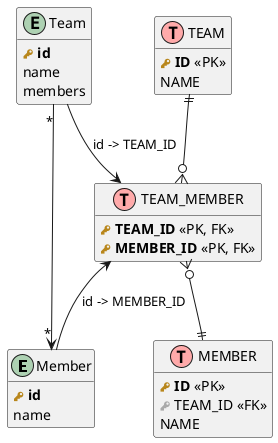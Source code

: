 @startuml
!define table(x) class x << (T,#FFAAAA) >>
!define primary_key(x) <b><color:#b8861b><&key></color> x</b>
!define foreign_key(x) <color:#aaaaaa><&key></color> x
hide methods
hide stereotypes

'skinparam linetype ortho
'skinparam linetype polyline
entity (Member) {
  primary_key(id)
  name
}

entity (Team) {
  primary_key(id)
  name
  members
}

Team "*" ---> "*" Member


table(MEMBER) {
  primary_key(ID) <<PK>>
  foreign_key(TEAM_ID) <<FK>>
  NAME
}

table(TEAM) {
  primary_key(ID) <<PK>>
  NAME
}

table(TEAM_MEMBER) {
  primary_key(TEAM_ID) <<PK, FK>>
  primary_key(MEMBER_ID) <<PK, FK>>
}

TEAM ||--o{ TEAM_MEMBER
TEAM_MEMBER }o--|| MEMBER

Team --> TEAM_MEMBER :id -> TEAM_ID
Member -up-> TEAM_MEMBER :id -> MEMBER_ID
@enduml
